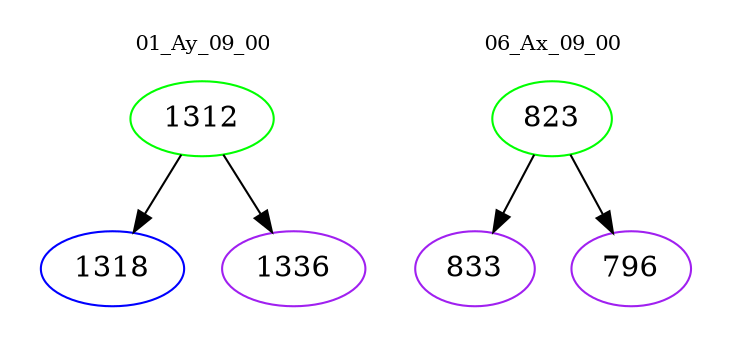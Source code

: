 digraph{
subgraph cluster_0 {
color = white
label = "01_Ay_09_00";
fontsize=10;
T0_1312 [label="1312", color="green"]
T0_1312 -> T0_1318 [color="black"]
T0_1318 [label="1318", color="blue"]
T0_1312 -> T0_1336 [color="black"]
T0_1336 [label="1336", color="purple"]
}
subgraph cluster_1 {
color = white
label = "06_Ax_09_00";
fontsize=10;
T1_823 [label="823", color="green"]
T1_823 -> T1_833 [color="black"]
T1_833 [label="833", color="purple"]
T1_823 -> T1_796 [color="black"]
T1_796 [label="796", color="purple"]
}
}
